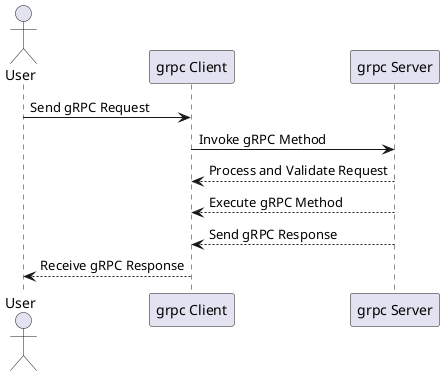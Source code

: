 @startuml gRPCSequenceDiagram

actor User
participant grpcClient as "grpc Client"
participant grpcServer as "grpc Server"

User -> grpcClient: Send gRPC Request
grpcClient -> grpcServer: Invoke gRPC Method
grpcServer --> grpcClient: Process and Validate Request
grpcServer --> grpcClient: Execute gRPC Method
grpcServer --> grpcClient: Send gRPC Response
grpcClient --> User: Receive gRPC Response

@enduml
